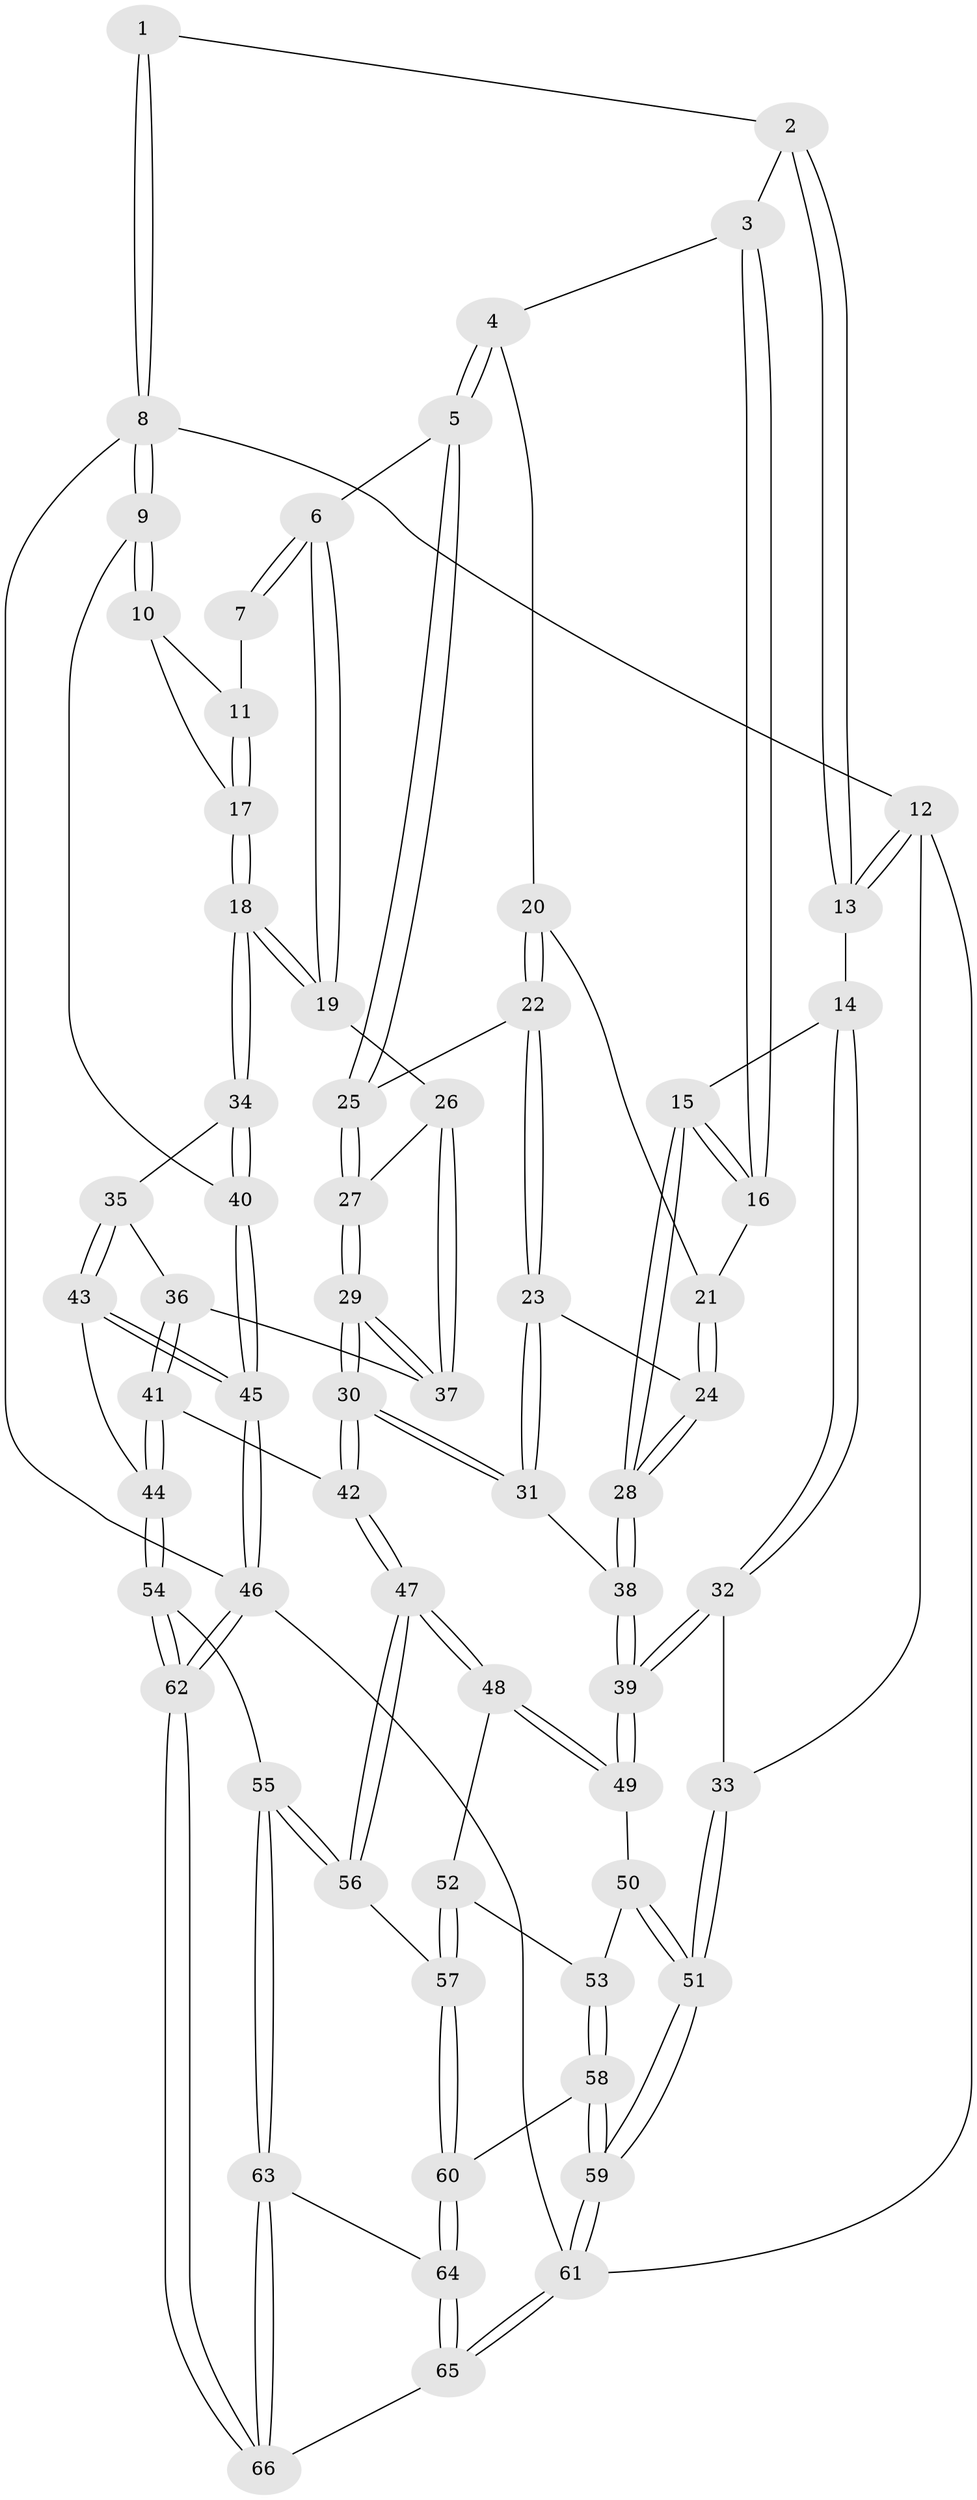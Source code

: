 // Generated by graph-tools (version 1.1) at 2025/03/03/09/25 03:03:29]
// undirected, 66 vertices, 162 edges
graph export_dot {
graph [start="1"]
  node [color=gray90,style=filled];
  1 [pos="+0.7853397777121554+0"];
  2 [pos="+0.3453977768764597+0"];
  3 [pos="+0.34437268674604826+0"];
  4 [pos="+0.5072034466048837+0.08126565837329415"];
  5 [pos="+0.6668415605973398+0.1169454280304592"];
  6 [pos="+0.6740009996381788+0.11562213953739435"];
  7 [pos="+0.7839777191545569+0"];
  8 [pos="+1+0"];
  9 [pos="+1+0.1237762844915561"];
  10 [pos="+1+0.12362324302040906"];
  11 [pos="+0.879220873566114+0.07444330569430532"];
  12 [pos="+0+0"];
  13 [pos="+0+0"];
  14 [pos="+0.15759360617486956+0.15463432670670588"];
  15 [pos="+0.21075422365863217+0.1437375554905109"];
  16 [pos="+0.23693575696043787+0.10206615527053008"];
  17 [pos="+0.8325434646182994+0.21277143724621894"];
  18 [pos="+0.8252036243218474+0.22356030455651707"];
  19 [pos="+0.7348725434363536+0.19212759161032303"];
  20 [pos="+0.48450928746058175+0.15387648239836477"];
  21 [pos="+0.39400383773967984+0.1562543449770042"];
  22 [pos="+0.5007456646626264+0.22566593849106856"];
  23 [pos="+0.4382753569816649+0.2698717519627433"];
  24 [pos="+0.4287648682643631+0.2637486103611553"];
  25 [pos="+0.5442453119108721+0.24042836936516773"];
  26 [pos="+0.6730475783542612+0.26496785650607707"];
  27 [pos="+0.5799518372506218+0.2902450692070004"];
  28 [pos="+0.2350008392807075+0.19364103426837478"];
  29 [pos="+0.5730914201825295+0.37002117125410794"];
  30 [pos="+0.5306719683244838+0.4886656504973135"];
  31 [pos="+0.4177800233248667+0.39943731251914044"];
  32 [pos="+0+0.2656787674160641"];
  33 [pos="+0+0.2659078908931068"];
  34 [pos="+0.8631219324106605+0.31116146712963405"];
  35 [pos="+0.861747545187779+0.31802100769509123"];
  36 [pos="+0.7165705978246468+0.3626337514893224"];
  37 [pos="+0.6877848796139348+0.3348120080540315"];
  38 [pos="+0.26678797321349057+0.39321506491468167"];
  39 [pos="+0.21684800642134758+0.44948504036750264"];
  40 [pos="+1+0.22006531486717515"];
  41 [pos="+0.6280808812907417+0.5533104662060809"];
  42 [pos="+0.5524689277432863+0.5370905905939581"];
  43 [pos="+0.9165327757168188+0.6402499352461823"];
  44 [pos="+0.8229387574313813+0.6510015547206742"];
  45 [pos="+1+0.7404151285971237"];
  46 [pos="+1+1"];
  47 [pos="+0.5019304033453713+0.5874341337619323"];
  48 [pos="+0.46453754046759693+0.5993207043880316"];
  49 [pos="+0.20272902497951878+0.5610124712292188"];
  50 [pos="+0.19579810634562972+0.5706457086840783"];
  51 [pos="+0+0.718590643057713"];
  52 [pos="+0.3834724132555991+0.6922657303169826"];
  53 [pos="+0.24022544892003983+0.6756800645284116"];
  54 [pos="+0.7072512855408986+0.8047293943627876"];
  55 [pos="+0.6124846693076262+0.8823896120168043"];
  56 [pos="+0.5047816714964929+0.7555572121025297"];
  57 [pos="+0.3468383598073069+0.8411366399754547"];
  58 [pos="+0.24349175704697582+0.7208143727812748"];
  59 [pos="+0+1"];
  60 [pos="+0.3415759731717572+0.8481014157479085"];
  61 [pos="+0+1"];
  62 [pos="+1+1"];
  63 [pos="+0.5983100754817013+0.9174883443438051"];
  64 [pos="+0.3358012413915713+0.8928561741197039"];
  65 [pos="+0.07123968949172287+1"];
  66 [pos="+0.6331998198541641+1"];
  1 -- 2;
  1 -- 8;
  1 -- 8;
  2 -- 3;
  2 -- 13;
  2 -- 13;
  3 -- 4;
  3 -- 16;
  3 -- 16;
  4 -- 5;
  4 -- 5;
  4 -- 20;
  5 -- 6;
  5 -- 25;
  5 -- 25;
  6 -- 7;
  6 -- 7;
  6 -- 19;
  6 -- 19;
  7 -- 11;
  8 -- 9;
  8 -- 9;
  8 -- 12;
  8 -- 46;
  9 -- 10;
  9 -- 10;
  9 -- 40;
  10 -- 11;
  10 -- 17;
  11 -- 17;
  11 -- 17;
  12 -- 13;
  12 -- 13;
  12 -- 33;
  12 -- 61;
  13 -- 14;
  14 -- 15;
  14 -- 32;
  14 -- 32;
  15 -- 16;
  15 -- 16;
  15 -- 28;
  15 -- 28;
  16 -- 21;
  17 -- 18;
  17 -- 18;
  18 -- 19;
  18 -- 19;
  18 -- 34;
  18 -- 34;
  19 -- 26;
  20 -- 21;
  20 -- 22;
  20 -- 22;
  21 -- 24;
  21 -- 24;
  22 -- 23;
  22 -- 23;
  22 -- 25;
  23 -- 24;
  23 -- 31;
  23 -- 31;
  24 -- 28;
  24 -- 28;
  25 -- 27;
  25 -- 27;
  26 -- 27;
  26 -- 37;
  26 -- 37;
  27 -- 29;
  27 -- 29;
  28 -- 38;
  28 -- 38;
  29 -- 30;
  29 -- 30;
  29 -- 37;
  29 -- 37;
  30 -- 31;
  30 -- 31;
  30 -- 42;
  30 -- 42;
  31 -- 38;
  32 -- 33;
  32 -- 39;
  32 -- 39;
  33 -- 51;
  33 -- 51;
  34 -- 35;
  34 -- 40;
  34 -- 40;
  35 -- 36;
  35 -- 43;
  35 -- 43;
  36 -- 37;
  36 -- 41;
  36 -- 41;
  38 -- 39;
  38 -- 39;
  39 -- 49;
  39 -- 49;
  40 -- 45;
  40 -- 45;
  41 -- 42;
  41 -- 44;
  41 -- 44;
  42 -- 47;
  42 -- 47;
  43 -- 44;
  43 -- 45;
  43 -- 45;
  44 -- 54;
  44 -- 54;
  45 -- 46;
  45 -- 46;
  46 -- 62;
  46 -- 62;
  46 -- 61;
  47 -- 48;
  47 -- 48;
  47 -- 56;
  47 -- 56;
  48 -- 49;
  48 -- 49;
  48 -- 52;
  49 -- 50;
  50 -- 51;
  50 -- 51;
  50 -- 53;
  51 -- 59;
  51 -- 59;
  52 -- 53;
  52 -- 57;
  52 -- 57;
  53 -- 58;
  53 -- 58;
  54 -- 55;
  54 -- 62;
  54 -- 62;
  55 -- 56;
  55 -- 56;
  55 -- 63;
  55 -- 63;
  56 -- 57;
  57 -- 60;
  57 -- 60;
  58 -- 59;
  58 -- 59;
  58 -- 60;
  59 -- 61;
  59 -- 61;
  60 -- 64;
  60 -- 64;
  61 -- 65;
  61 -- 65;
  62 -- 66;
  62 -- 66;
  63 -- 64;
  63 -- 66;
  63 -- 66;
  64 -- 65;
  64 -- 65;
  65 -- 66;
}
